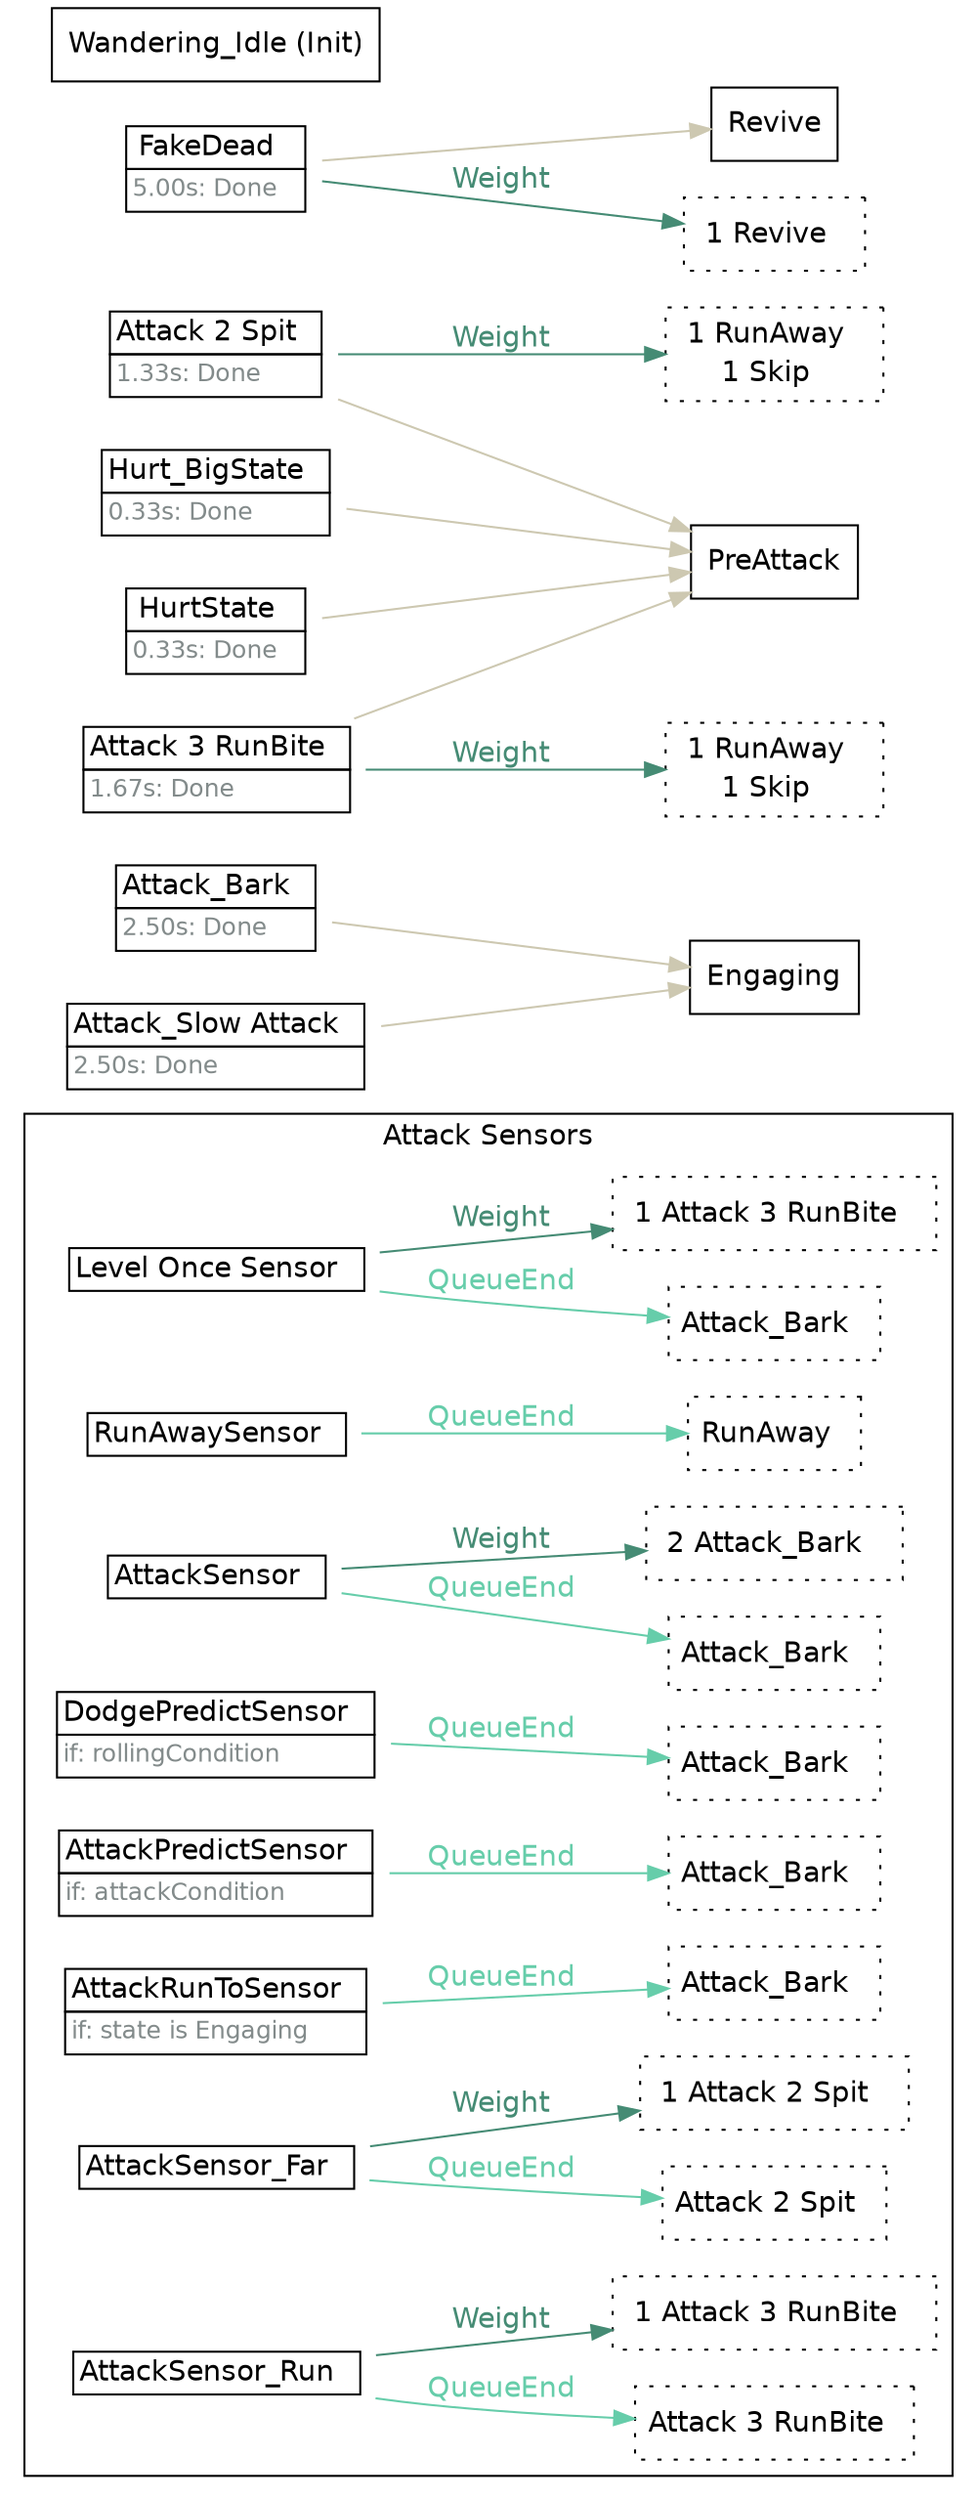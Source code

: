 strict digraph "Foo" {
	"rankdir"="LR";
	node ["shape"="box","fontname"="Helvetica"];
	edge ["fontname"="Helvetica"];
	subgraph "cluster_attacksensors" {
		"rank"="sink";
		"label"="Attack Sensors";
		"fontname"="Helvetica";
		"Level Once Sensor" ["shape"="plaintext","label"=<<TABLE border="0" cellspacing="0" cellborder="1" cellpadding="2"><TR><TD>Level Once Sensor  </TD></TR></TABLE>>]
		"Level Once Sensor_linked" ["shape"="box","style"="dotted","label"=<<TABLE border="0" cellspacing="0" cellborder="0" cellpadding="2"><TR><TD>Attack_Bark  </TD></TR></TABLE>>,"margin"="0.05"]
		"Level Once Sensor" -> "Level Once Sensor_linked"  ["label"="QueueEnd","color"="aquamarine3","fontcolor"="aquamarine3"]
		"Level Once Sensor_weight" ["shape"="box","style"="dotted","label"=<<TABLE border="0" cellspacing="0" cellborder="0" cellpadding="2"><TR><TD>1 Attack 3 RunBite  </TD></TR></TABLE>>]
		"Level Once Sensor" -> "Level Once Sensor_weight"  ["label"="Weight","color"="aquamarine4","fontcolor"="aquamarine4"]
		"RunAwaySensor" ["shape"="plaintext","label"=<<TABLE border="0" cellspacing="0" cellborder="1" cellpadding="2"><TR><TD>RunAwaySensor  </TD></TR></TABLE>>]
		"RunAwaySensor_linked" ["shape"="box","style"="dotted","label"=<<TABLE border="0" cellspacing="0" cellborder="0" cellpadding="2"><TR><TD>RunAway  </TD></TR></TABLE>>,"margin"="0.05"]
		"RunAwaySensor" -> "RunAwaySensor_linked"  ["label"="QueueEnd","color"="aquamarine3","fontcolor"="aquamarine3"]
		"AttackSensor" ["shape"="plaintext","label"=<<TABLE border="0" cellspacing="0" cellborder="1" cellpadding="2"><TR><TD>AttackSensor  </TD></TR></TABLE>>]
		"AttackSensor_linked" ["shape"="box","style"="dotted","label"=<<TABLE border="0" cellspacing="0" cellborder="0" cellpadding="2"><TR><TD>Attack_Bark  </TD></TR></TABLE>>,"margin"="0.05"]
		"AttackSensor" -> "AttackSensor_linked"  ["label"="QueueEnd","color"="aquamarine3","fontcolor"="aquamarine3"]
		"AttackSensor_weight" ["shape"="box","style"="dotted","label"=<<TABLE border="0" cellspacing="0" cellborder="0" cellpadding="2"><TR><TD>2 Attack_Bark  </TD></TR></TABLE>>]
		"AttackSensor" -> "AttackSensor_weight"  ["label"="Weight","color"="aquamarine4","fontcolor"="aquamarine4"]
		"DodgePredictSensor" ["shape"="plaintext","label"=<<TABLE border="0" cellspacing="0" cellborder="1" cellpadding="2"><TR><TD>DodgePredictSensor  </TD></TR><TR><TD align="left" balign="left"><FONT point-size="12" color="azure4">if: rollingCondition</FONT>  </TD></TR></TABLE>>]
		"DodgePredictSensor_linked" ["shape"="box","style"="dotted","label"=<<TABLE border="0" cellspacing="0" cellborder="0" cellpadding="2"><TR><TD>Attack_Bark  </TD></TR></TABLE>>,"margin"="0.05"]
		"DodgePredictSensor" -> "DodgePredictSensor_linked"  ["label"="QueueEnd","color"="aquamarine3","fontcolor"="aquamarine3"]
		"AttackPredictSensor" ["shape"="plaintext","label"=<<TABLE border="0" cellspacing="0" cellborder="1" cellpadding="2"><TR><TD>AttackPredictSensor  </TD></TR><TR><TD align="left" balign="left"><FONT point-size="12" color="azure4">if: attackCondition</FONT>  </TD></TR></TABLE>>]
		"AttackPredictSensor_linked" ["shape"="box","style"="dotted","label"=<<TABLE border="0" cellspacing="0" cellborder="0" cellpadding="2"><TR><TD>Attack_Bark  </TD></TR></TABLE>>,"margin"="0.05"]
		"AttackPredictSensor" -> "AttackPredictSensor_linked"  ["label"="QueueEnd","color"="aquamarine3","fontcolor"="aquamarine3"]
		"AttackRunToSensor" ["shape"="plaintext","label"=<<TABLE border="0" cellspacing="0" cellborder="1" cellpadding="2"><TR><TD>AttackRunToSensor  </TD></TR><TR><TD align="left" balign="left"><FONT point-size="12" color="azure4">if: state is Engaging</FONT>  </TD></TR></TABLE>>]
		"AttackRunToSensor_linked" ["shape"="box","style"="dotted","label"=<<TABLE border="0" cellspacing="0" cellborder="0" cellpadding="2"><TR><TD>Attack_Bark  </TD></TR></TABLE>>,"margin"="0.05"]
		"AttackRunToSensor" -> "AttackRunToSensor_linked"  ["label"="QueueEnd","color"="aquamarine3","fontcolor"="aquamarine3"]
		"AttackSensor_Far" ["shape"="plaintext","label"=<<TABLE border="0" cellspacing="0" cellborder="1" cellpadding="2"><TR><TD>AttackSensor_Far  </TD></TR></TABLE>>]
		"AttackSensor_Far_linked" ["shape"="box","style"="dotted","label"=<<TABLE border="0" cellspacing="0" cellborder="0" cellpadding="2"><TR><TD>Attack 2 Spit  </TD></TR></TABLE>>,"margin"="0.05"]
		"AttackSensor_Far" -> "AttackSensor_Far_linked"  ["label"="QueueEnd","color"="aquamarine3","fontcolor"="aquamarine3"]
		"AttackSensor_Far_weight" ["shape"="box","style"="dotted","label"=<<TABLE border="0" cellspacing="0" cellborder="0" cellpadding="2"><TR><TD>1 Attack 2 Spit  </TD></TR></TABLE>>]
		"AttackSensor_Far" -> "AttackSensor_Far_weight"  ["label"="Weight","color"="aquamarine4","fontcolor"="aquamarine4"]
		"AttackSensor_Run" ["shape"="plaintext","label"=<<TABLE border="0" cellspacing="0" cellborder="1" cellpadding="2"><TR><TD>AttackSensor_Run  </TD></TR></TABLE>>]
		"AttackSensor_Run_linked" ["shape"="box","style"="dotted","label"=<<TABLE border="0" cellspacing="0" cellborder="0" cellpadding="2"><TR><TD>Attack 3 RunBite  </TD></TR></TABLE>>,"margin"="0.05"]
		"AttackSensor_Run" -> "AttackSensor_Run_linked"  ["label"="QueueEnd","color"="aquamarine3","fontcolor"="aquamarine3"]
		"AttackSensor_Run_weight" ["shape"="box","style"="dotted","label"=<<TABLE border="0" cellspacing="0" cellborder="0" cellpadding="2"><TR><TD>1 Attack 3 RunBite  </TD></TR></TABLE>>]
		"AttackSensor_Run" -> "AttackSensor_Run_weight"  ["label"="Weight","color"="aquamarine4","fontcolor"="aquamarine4"]
	}
	
	"Attack_Bark" -> "Engaging"  ["color"="cornsilk3","fontcolor"="cornsilk3"]
	"Attack_Bark" ["shape"="plaintext","label"=<<TABLE border="0" cellspacing="0" cellborder="1" cellpadding="2"><TR><TD>Attack_Bark  </TD></TR><TR><TD align="left" balign="left"><FONT point-size="12" color="azure4">2.50s: Done</FONT>  </TD></TR></TABLE>>]
	"Attack 2 Spit" -> "PreAttack"  ["color"="cornsilk3","fontcolor"="cornsilk3"]
	"Attack 2 Spit_weight" ["shape"="box","style"="dotted","label"=<<TABLE border="0" cellspacing="0" cellborder="0" cellpadding="2"><TR><TD>1 RunAway  </TD></TR><TR><TD>1 Skip  </TD></TR></TABLE>>]
	"Attack 2 Spit" -> "Attack 2 Spit_weight"  ["label"="Weight","color"="aquamarine4","fontcolor"="aquamarine4"]
	"Attack 2 Spit" ["shape"="plaintext","label"=<<TABLE border="0" cellspacing="0" cellborder="1" cellpadding="2"><TR><TD>Attack 2 Spit  </TD></TR><TR><TD align="left" balign="left"><FONT point-size="12" color="azure4">1.33s: Done</FONT>  </TD></TR></TABLE>>]
	"Attack 3 RunBite" -> "PreAttack"  ["color"="cornsilk3","fontcolor"="cornsilk3"]
	"Attack 3 RunBite_weight" ["shape"="box","style"="dotted","label"=<<TABLE border="0" cellspacing="0" cellborder="0" cellpadding="2"><TR><TD>1 RunAway  </TD></TR><TR><TD>1 Skip  </TD></TR></TABLE>>]
	"Attack 3 RunBite" -> "Attack 3 RunBite_weight"  ["label"="Weight","color"="aquamarine4","fontcolor"="aquamarine4"]
	"Attack 3 RunBite" ["shape"="plaintext","label"=<<TABLE border="0" cellspacing="0" cellborder="1" cellpadding="2"><TR><TD>Attack 3 RunBite  </TD></TR><TR><TD align="left" balign="left"><FONT point-size="12" color="azure4">1.67s: Done</FONT>  </TD></TR></TABLE>>]
	"Attack_Slow Attack" -> "Engaging"  ["color"="cornsilk3","fontcolor"="cornsilk3"]
	"Attack_Slow Attack" ["shape"="plaintext","label"=<<TABLE border="0" cellspacing="0" cellborder="1" cellpadding="2"><TR><TD>Attack_Slow Attack  </TD></TR><TR><TD align="left" balign="left"><FONT point-size="12" color="azure4">2.50s: Done</FONT>  </TD></TR></TABLE>>]
	"FakeDead" -> "Revive"  ["color"="cornsilk3","fontcolor"="cornsilk3"]
	"FakeDead_weight" ["shape"="box","style"="dotted","label"=<<TABLE border="0" cellspacing="0" cellborder="0" cellpadding="2"><TR><TD>1 Revive  </TD></TR></TABLE>>]
	"FakeDead" -> "FakeDead_weight"  ["label"="Weight","color"="aquamarine4","fontcolor"="aquamarine4"]
	"FakeDead" ["shape"="plaintext","label"=<<TABLE border="0" cellspacing="0" cellborder="1" cellpadding="2"><TR><TD>FakeDead  </TD></TR><TR><TD align="left" balign="left"><FONT point-size="12" color="azure4">5.00s: Done</FONT>  </TD></TR></TABLE>>]
	"HurtState" -> "PreAttack"  ["color"="cornsilk3","fontcolor"="cornsilk3"]
	"HurtState" ["shape"="plaintext","label"=<<TABLE border="0" cellspacing="0" cellborder="1" cellpadding="2"><TR><TD>HurtState  </TD></TR><TR><TD align="left" balign="left"><FONT point-size="12" color="azure4">0.33s: Done</FONT>  </TD></TR></TABLE>>]
	"Hurt_BigState" -> "PreAttack"  ["color"="cornsilk3","fontcolor"="cornsilk3"]
	"Hurt_BigState" ["shape"="plaintext","label"=<<TABLE border="0" cellspacing="0" cellborder="1" cellpadding="2"><TR><TD>Hurt_BigState  </TD></TR><TR><TD align="left" balign="left"><FONT point-size="12" color="azure4">0.33s: Done</FONT>  </TD></TR></TABLE>>]
	"Wandering_Idle" ["label"="Wandering_Idle (Init)"]
}
